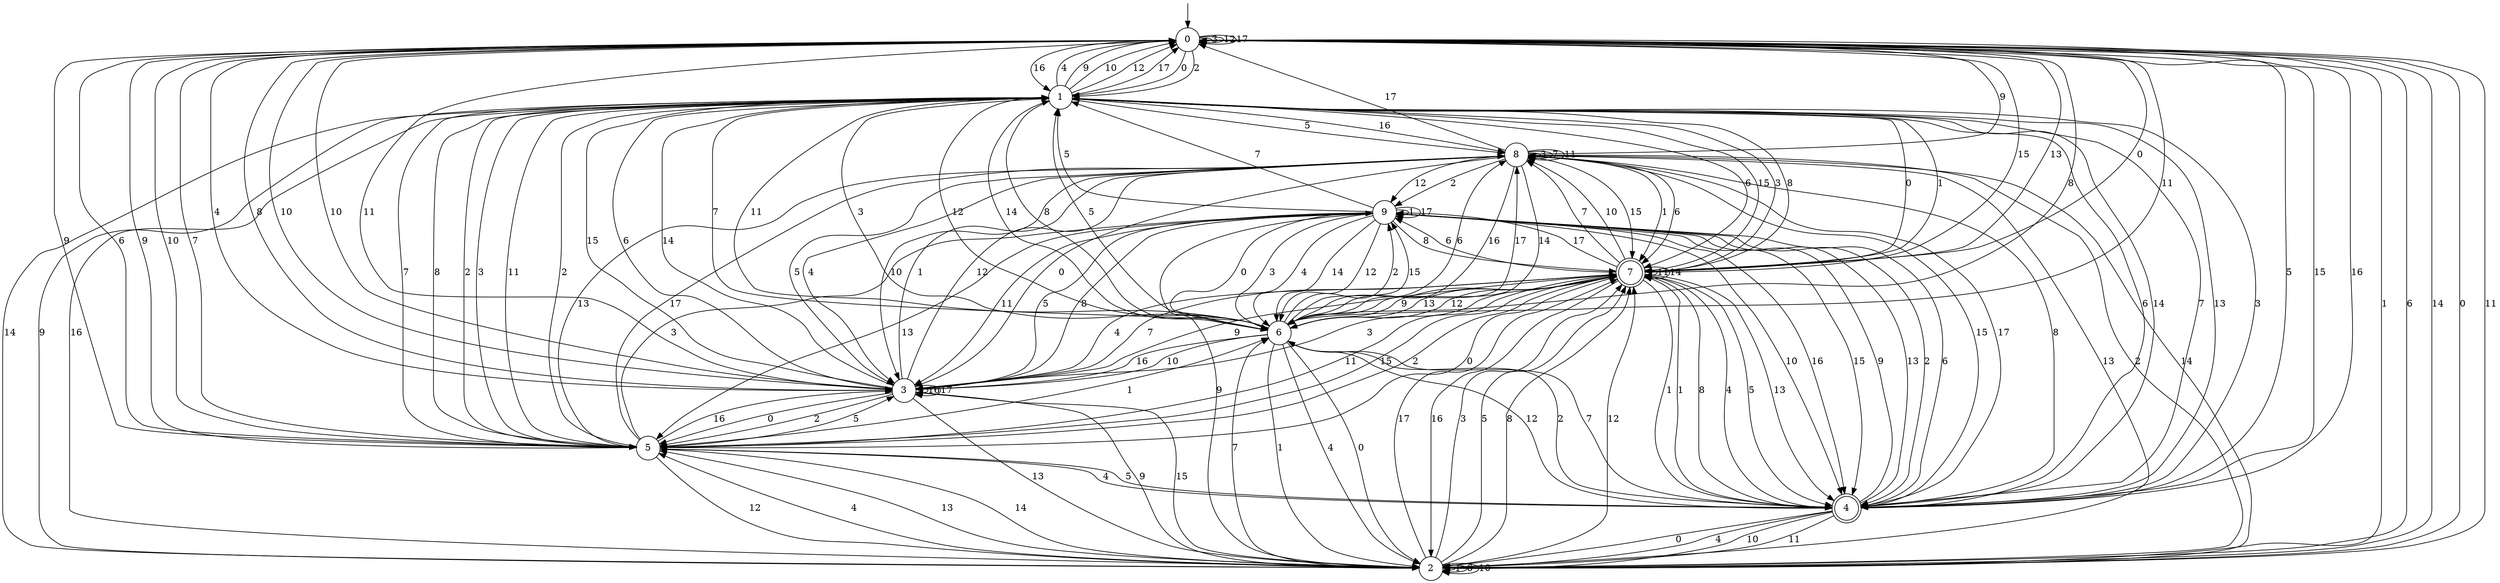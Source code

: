 digraph g {

	s0 [shape="circle" label="0"];
	s1 [shape="circle" label="1"];
	s2 [shape="circle" label="2"];
	s3 [shape="circle" label="3"];
	s4 [shape="doublecircle" label="4"];
	s5 [shape="circle" label="5"];
	s6 [shape="circle" label="6"];
	s7 [shape="doublecircle" label="7"];
	s8 [shape="circle" label="8"];
	s9 [shape="circle" label="9"];
	s0 -> s1 [label="0"];
	s0 -> s2 [label="1"];
	s0 -> s1 [label="2"];
	s0 -> s0 [label="3"];
	s0 -> s3 [label="4"];
	s0 -> s4 [label="5"];
	s0 -> s2 [label="6"];
	s0 -> s5 [label="7"];
	s0 -> s3 [label="8"];
	s0 -> s5 [label="9"];
	s0 -> s3 [label="10"];
	s0 -> s6 [label="11"];
	s0 -> s0 [label="12"];
	s0 -> s7 [label="13"];
	s0 -> s2 [label="14"];
	s0 -> s4 [label="15"];
	s0 -> s1 [label="16"];
	s0 -> s0 [label="17"];
	s1 -> s7 [label="0"];
	s1 -> s7 [label="1"];
	s1 -> s5 [label="2"];
	s1 -> s5 [label="3"];
	s1 -> s0 [label="4"];
	s1 -> s8 [label="5"];
	s1 -> s7 [label="6"];
	s1 -> s4 [label="7"];
	s1 -> s6 [label="8"];
	s1 -> s0 [label="9"];
	s1 -> s0 [label="10"];
	s1 -> s5 [label="11"];
	s1 -> s0 [label="12"];
	s1 -> s4 [label="13"];
	s1 -> s2 [label="14"];
	s1 -> s7 [label="15"];
	s1 -> s8 [label="16"];
	s1 -> s0 [label="17"];
	s2 -> s0 [label="0"];
	s2 -> s2 [label="1"];
	s2 -> s8 [label="2"];
	s2 -> s7 [label="3"];
	s2 -> s5 [label="4"];
	s2 -> s7 [label="5"];
	s2 -> s2 [label="6"];
	s2 -> s6 [label="7"];
	s2 -> s7 [label="8"];
	s2 -> s1 [label="9"];
	s2 -> s2 [label="10"];
	s2 -> s0 [label="11"];
	s2 -> s7 [label="12"];
	s2 -> s5 [label="13"];
	s2 -> s8 [label="14"];
	s2 -> s3 [label="15"];
	s2 -> s1 [label="16"];
	s2 -> s7 [label="17"];
	s3 -> s5 [label="0"];
	s3 -> s8 [label="1"];
	s3 -> s5 [label="2"];
	s3 -> s7 [label="3"];
	s3 -> s7 [label="4"];
	s3 -> s9 [label="5"];
	s3 -> s1 [label="6"];
	s3 -> s7 [label="7"];
	s3 -> s9 [label="8"];
	s3 -> s2 [label="9"];
	s3 -> s0 [label="10"];
	s3 -> s0 [label="11"];
	s3 -> s8 [label="12"];
	s3 -> s2 [label="13"];
	s3 -> s1 [label="14"];
	s3 -> s1 [label="15"];
	s3 -> s3 [label="16"];
	s3 -> s3 [label="17"];
	s4 -> s2 [label="0"];
	s4 -> s7 [label="1"];
	s4 -> s6 [label="2"];
	s4 -> s1 [label="3"];
	s4 -> s2 [label="4"];
	s4 -> s5 [label="5"];
	s4 -> s1 [label="6"];
	s4 -> s6 [label="7"];
	s4 -> s7 [label="8"];
	s4 -> s9 [label="9"];
	s4 -> s2 [label="10"];
	s4 -> s2 [label="11"];
	s4 -> s6 [label="12"];
	s4 -> s9 [label="13"];
	s4 -> s1 [label="14"];
	s4 -> s8 [label="15"];
	s4 -> s0 [label="16"];
	s4 -> s8 [label="17"];
	s5 -> s7 [label="0"];
	s5 -> s6 [label="1"];
	s5 -> s1 [label="2"];
	s5 -> s9 [label="3"];
	s5 -> s4 [label="4"];
	s5 -> s3 [label="5"];
	s5 -> s0 [label="6"];
	s5 -> s1 [label="7"];
	s5 -> s1 [label="8"];
	s5 -> s0 [label="9"];
	s5 -> s0 [label="10"];
	s5 -> s7 [label="11"];
	s5 -> s2 [label="12"];
	s5 -> s8 [label="13"];
	s5 -> s2 [label="14"];
	s5 -> s7 [label="15"];
	s5 -> s3 [label="16"];
	s5 -> s8 [label="17"];
	s6 -> s2 [label="0"];
	s6 -> s2 [label="1"];
	s6 -> s9 [label="2"];
	s6 -> s1 [label="3"];
	s6 -> s2 [label="4"];
	s6 -> s1 [label="5"];
	s6 -> s8 [label="6"];
	s6 -> s1 [label="7"];
	s6 -> s0 [label="8"];
	s6 -> s7 [label="9"];
	s6 -> s3 [label="10"];
	s6 -> s1 [label="11"];
	s6 -> s1 [label="12"];
	s6 -> s7 [label="13"];
	s6 -> s1 [label="14"];
	s6 -> s9 [label="15"];
	s6 -> s3 [label="16"];
	s6 -> s8 [label="17"];
	s7 -> s0 [label="0"];
	s7 -> s4 [label="1"];
	s7 -> s5 [label="2"];
	s7 -> s1 [label="3"];
	s7 -> s4 [label="4"];
	s7 -> s4 [label="5"];
	s7 -> s9 [label="6"];
	s7 -> s8 [label="7"];
	s7 -> s1 [label="8"];
	s7 -> s3 [label="9"];
	s7 -> s8 [label="10"];
	s7 -> s7 [label="11"];
	s7 -> s6 [label="12"];
	s7 -> s4 [label="13"];
	s7 -> s7 [label="14"];
	s7 -> s0 [label="15"];
	s7 -> s2 [label="16"];
	s7 -> s9 [label="17"];
	s8 -> s3 [label="0"];
	s8 -> s7 [label="1"];
	s8 -> s9 [label="2"];
	s8 -> s8 [label="3"];
	s8 -> s3 [label="4"];
	s8 -> s3 [label="5"];
	s8 -> s7 [label="6"];
	s8 -> s8 [label="7"];
	s8 -> s4 [label="8"];
	s8 -> s0 [label="9"];
	s8 -> s3 [label="10"];
	s8 -> s8 [label="11"];
	s8 -> s9 [label="12"];
	s8 -> s2 [label="13"];
	s8 -> s6 [label="14"];
	s8 -> s7 [label="15"];
	s8 -> s6 [label="16"];
	s8 -> s0 [label="17"];
	s9 -> s6 [label="0"];
	s9 -> s9 [label="1"];
	s9 -> s4 [label="2"];
	s9 -> s6 [label="3"];
	s9 -> s6 [label="4"];
	s9 -> s1 [label="5"];
	s9 -> s4 [label="6"];
	s9 -> s1 [label="7"];
	s9 -> s7 [label="8"];
	s9 -> s2 [label="9"];
	s9 -> s4 [label="10"];
	s9 -> s3 [label="11"];
	s9 -> s6 [label="12"];
	s9 -> s5 [label="13"];
	s9 -> s6 [label="14"];
	s9 -> s4 [label="15"];
	s9 -> s4 [label="16"];
	s9 -> s9 [label="17"];

__start0 [label="" shape="none" width="0" height="0"];
__start0 -> s0;

}

